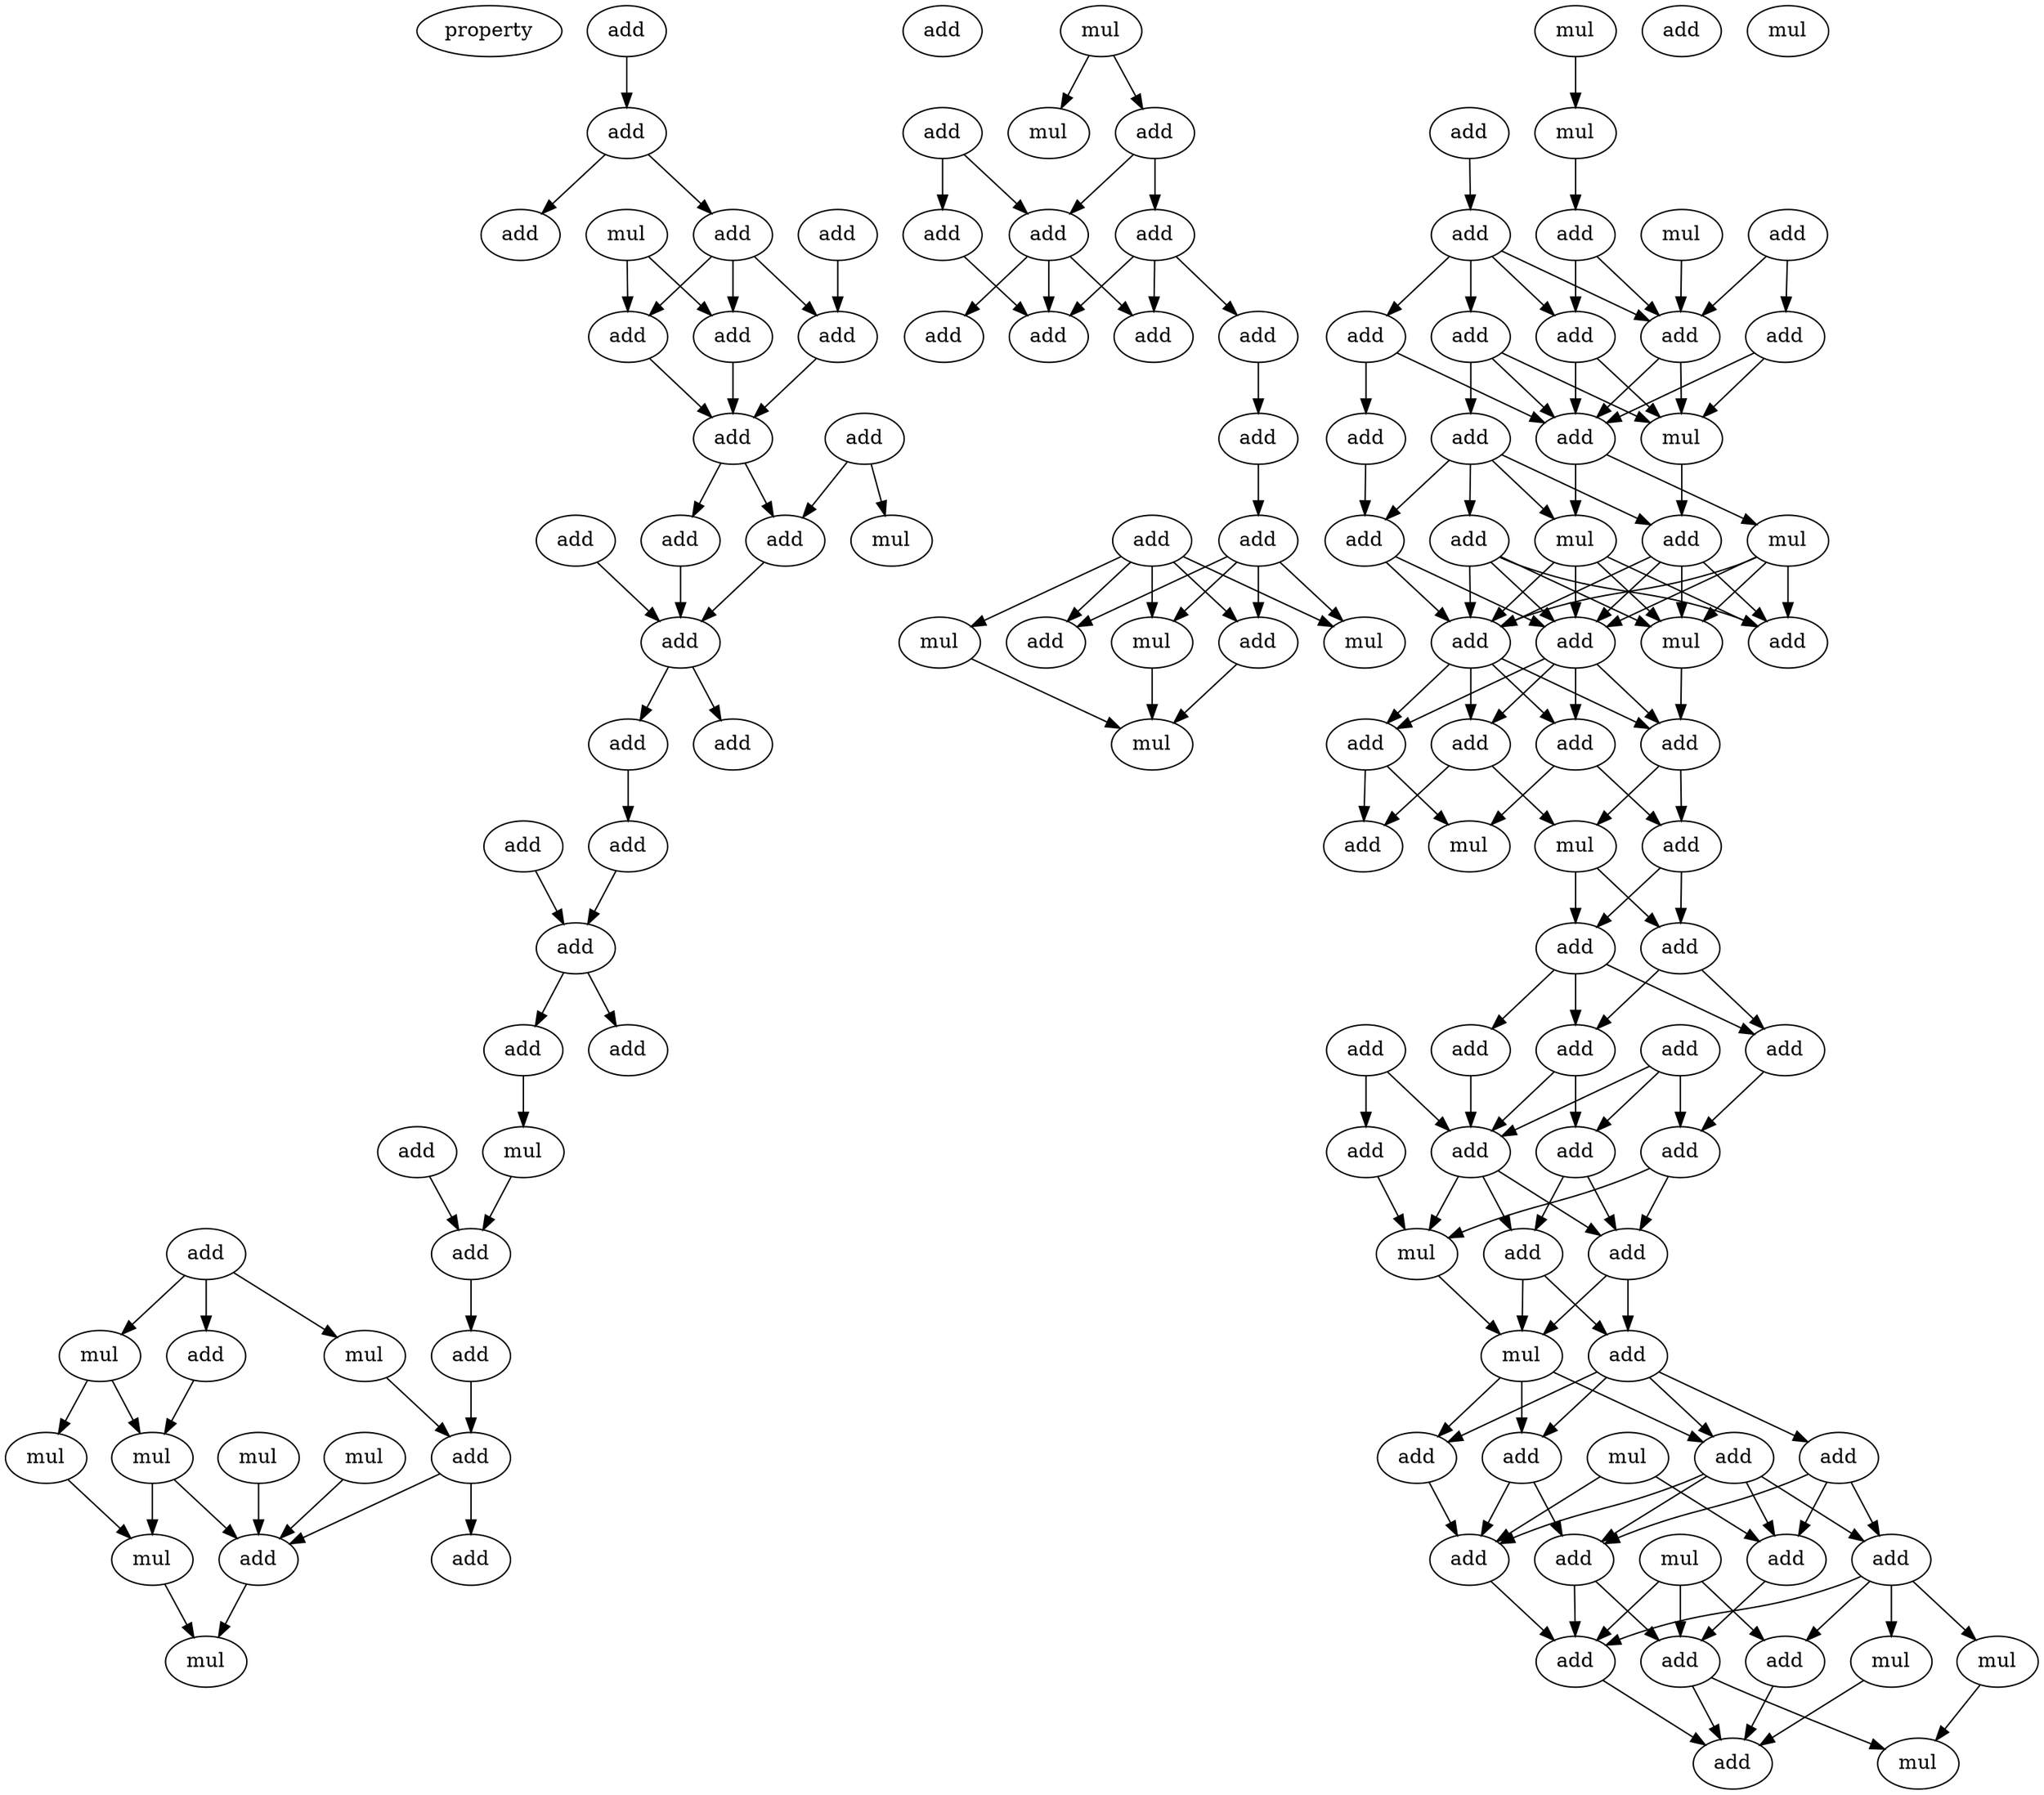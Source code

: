 digraph {
    node [fontcolor=black]
    property [mul=2,lf=1.9]
    0 [ label = add ];
    1 [ label = add ];
    2 [ label = add ];
    3 [ label = add ];
    4 [ label = add ];
    5 [ label = mul ];
    6 [ label = add ];
    7 [ label = add ];
    8 [ label = add ];
    9 [ label = add ];
    10 [ label = add ];
    11 [ label = add ];
    12 [ label = add ];
    13 [ label = mul ];
    14 [ label = add ];
    15 [ label = add ];
    16 [ label = add ];
    17 [ label = add ];
    18 [ label = add ];
    19 [ label = add ];
    20 [ label = add ];
    21 [ label = add ];
    22 [ label = add ];
    23 [ label = add ];
    24 [ label = mul ];
    25 [ label = add ];
    26 [ label = add ];
    27 [ label = mul ];
    28 [ label = add ];
    29 [ label = add ];
    30 [ label = mul ];
    31 [ label = mul ];
    32 [ label = mul ];
    33 [ label = mul ];
    34 [ label = mul ];
    35 [ label = add ];
    36 [ label = mul ];
    37 [ label = add ];
    38 [ label = add ];
    39 [ label = mul ];
    40 [ label = add ];
    41 [ label = mul ];
    42 [ label = add ];
    43 [ label = mul ];
    44 [ label = add ];
    45 [ label = add ];
    46 [ label = add ];
    47 [ label = add ];
    48 [ label = add ];
    49 [ label = add ];
    50 [ label = add ];
    51 [ label = add ];
    52 [ label = add ];
    53 [ label = add ];
    54 [ label = add ];
    55 [ label = mul ];
    56 [ label = add ];
    57 [ label = mul ];
    58 [ label = mul ];
    59 [ label = add ];
    60 [ label = mul ];
    61 [ label = mul ];
    62 [ label = mul ];
    63 [ label = add ];
    64 [ label = mul ];
    65 [ label = add ];
    66 [ label = add ];
    67 [ label = add ];
    68 [ label = add ];
    69 [ label = add ];
    70 [ label = add ];
    71 [ label = add ];
    72 [ label = add ];
    73 [ label = add ];
    74 [ label = mul ];
    75 [ label = add ];
    76 [ label = add ];
    77 [ label = mul ];
    78 [ label = mul ];
    79 [ label = add ];
    80 [ label = add ];
    81 [ label = add ];
    82 [ label = mul ];
    83 [ label = add ];
    84 [ label = add ];
    85 [ label = add ];
    86 [ label = add ];
    87 [ label = add ];
    88 [ label = add ];
    89 [ label = add ];
    90 [ label = add ];
    91 [ label = mul ];
    92 [ label = add ];
    93 [ label = add ];
    94 [ label = mul ];
    95 [ label = add ];
    96 [ label = add ];
    97 [ label = add ];
    98 [ label = add ];
    99 [ label = add ];
    100 [ label = add ];
    101 [ label = add ];
    102 [ label = add ];
    103 [ label = add ];
    104 [ label = add ];
    105 [ label = add ];
    106 [ label = mul ];
    107 [ label = add ];
    108 [ label = add ];
    109 [ label = mul ];
    110 [ label = add ];
    111 [ label = add ];
    112 [ label = add ];
    113 [ label = add ];
    114 [ label = add ];
    115 [ label = mul ];
    116 [ label = add ];
    117 [ label = mul ];
    118 [ label = add ];
    119 [ label = add ];
    120 [ label = add ];
    121 [ label = add ];
    122 [ label = mul ];
    123 [ label = mul ];
    124 [ label = add ];
    125 [ label = add ];
    126 [ label = mul ];
    127 [ label = mul ];
    128 [ label = add ];
    0 -> 1 [ name = 0 ];
    1 -> 3 [ name = 1 ];
    1 -> 4 [ name = 2 ];
    2 -> 8 [ name = 3 ];
    4 -> 6 [ name = 4 ];
    4 -> 7 [ name = 5 ];
    4 -> 8 [ name = 6 ];
    5 -> 6 [ name = 7 ];
    5 -> 7 [ name = 8 ];
    6 -> 10 [ name = 9 ];
    7 -> 10 [ name = 10 ];
    8 -> 10 [ name = 11 ];
    9 -> 12 [ name = 12 ];
    9 -> 13 [ name = 13 ];
    10 -> 12 [ name = 14 ];
    10 -> 14 [ name = 15 ];
    11 -> 15 [ name = 16 ];
    12 -> 15 [ name = 17 ];
    14 -> 15 [ name = 18 ];
    15 -> 16 [ name = 19 ];
    15 -> 17 [ name = 20 ];
    16 -> 19 [ name = 21 ];
    18 -> 20 [ name = 22 ];
    19 -> 20 [ name = 23 ];
    20 -> 21 [ name = 24 ];
    20 -> 22 [ name = 25 ];
    21 -> 24 [ name = 26 ];
    23 -> 25 [ name = 27 ];
    24 -> 25 [ name = 28 ];
    25 -> 29 [ name = 29 ];
    26 -> 27 [ name = 30 ];
    26 -> 28 [ name = 31 ];
    26 -> 30 [ name = 32 ];
    27 -> 35 [ name = 33 ];
    28 -> 34 [ name = 34 ];
    29 -> 35 [ name = 35 ];
    30 -> 31 [ name = 36 ];
    30 -> 34 [ name = 37 ];
    31 -> 36 [ name = 38 ];
    32 -> 37 [ name = 39 ];
    33 -> 37 [ name = 40 ];
    34 -> 36 [ name = 41 ];
    34 -> 37 [ name = 42 ];
    35 -> 37 [ name = 43 ];
    35 -> 38 [ name = 44 ];
    36 -> 39 [ name = 45 ];
    37 -> 39 [ name = 46 ];
    41 -> 42 [ name = 47 ];
    41 -> 43 [ name = 48 ];
    42 -> 46 [ name = 49 ];
    42 -> 47 [ name = 50 ];
    44 -> 45 [ name = 51 ];
    44 -> 46 [ name = 52 ];
    45 -> 50 [ name = 53 ];
    46 -> 49 [ name = 54 ];
    46 -> 50 [ name = 55 ];
    46 -> 51 [ name = 56 ];
    47 -> 48 [ name = 57 ];
    47 -> 50 [ name = 58 ];
    47 -> 51 [ name = 59 ];
    48 -> 52 [ name = 60 ];
    52 -> 53 [ name = 61 ];
    53 -> 55 [ name = 62 ];
    53 -> 56 [ name = 63 ];
    53 -> 57 [ name = 64 ];
    53 -> 59 [ name = 65 ];
    54 -> 55 [ name = 66 ];
    54 -> 56 [ name = 67 ];
    54 -> 57 [ name = 68 ];
    54 -> 58 [ name = 69 ];
    54 -> 59 [ name = 70 ];
    57 -> 60 [ name = 71 ];
    58 -> 60 [ name = 72 ];
    59 -> 60 [ name = 73 ];
    61 -> 62 [ name = 74 ];
    62 -> 65 [ name = 75 ];
    63 -> 67 [ name = 76 ];
    64 -> 72 [ name = 77 ];
    65 -> 68 [ name = 78 ];
    65 -> 72 [ name = 79 ];
    66 -> 69 [ name = 80 ];
    66 -> 72 [ name = 81 ];
    67 -> 68 [ name = 82 ];
    67 -> 70 [ name = 83 ];
    67 -> 71 [ name = 84 ];
    67 -> 72 [ name = 85 ];
    68 -> 74 [ name = 86 ];
    68 -> 76 [ name = 87 ];
    69 -> 74 [ name = 88 ];
    69 -> 76 [ name = 89 ];
    70 -> 74 [ name = 90 ];
    70 -> 75 [ name = 91 ];
    70 -> 76 [ name = 92 ];
    71 -> 73 [ name = 93 ];
    71 -> 76 [ name = 94 ];
    72 -> 74 [ name = 95 ];
    72 -> 76 [ name = 96 ];
    73 -> 79 [ name = 97 ];
    74 -> 80 [ name = 98 ];
    75 -> 77 [ name = 99 ];
    75 -> 79 [ name = 100 ];
    75 -> 80 [ name = 101 ];
    75 -> 81 [ name = 102 ];
    76 -> 77 [ name = 103 ];
    76 -> 78 [ name = 104 ];
    77 -> 82 [ name = 105 ];
    77 -> 83 [ name = 106 ];
    77 -> 84 [ name = 107 ];
    77 -> 85 [ name = 108 ];
    78 -> 82 [ name = 109 ];
    78 -> 83 [ name = 110 ];
    78 -> 84 [ name = 111 ];
    78 -> 85 [ name = 112 ];
    79 -> 83 [ name = 113 ];
    79 -> 85 [ name = 114 ];
    80 -> 82 [ name = 115 ];
    80 -> 83 [ name = 116 ];
    80 -> 84 [ name = 117 ];
    80 -> 85 [ name = 118 ];
    81 -> 82 [ name = 119 ];
    81 -> 83 [ name = 120 ];
    81 -> 84 [ name = 121 ];
    81 -> 85 [ name = 122 ];
    82 -> 87 [ name = 123 ];
    83 -> 86 [ name = 124 ];
    83 -> 87 [ name = 125 ];
    83 -> 88 [ name = 126 ];
    83 -> 89 [ name = 127 ];
    85 -> 86 [ name = 128 ];
    85 -> 87 [ name = 129 ];
    85 -> 88 [ name = 130 ];
    85 -> 89 [ name = 131 ];
    86 -> 91 [ name = 132 ];
    86 -> 92 [ name = 133 ];
    87 -> 91 [ name = 134 ];
    87 -> 93 [ name = 135 ];
    88 -> 92 [ name = 136 ];
    88 -> 94 [ name = 137 ];
    89 -> 93 [ name = 138 ];
    89 -> 94 [ name = 139 ];
    91 -> 95 [ name = 140 ];
    91 -> 96 [ name = 141 ];
    93 -> 95 [ name = 142 ];
    93 -> 96 [ name = 143 ];
    95 -> 98 [ name = 144 ];
    95 -> 100 [ name = 145 ];
    96 -> 97 [ name = 146 ];
    96 -> 98 [ name = 147 ];
    96 -> 100 [ name = 148 ];
    97 -> 105 [ name = 149 ];
    98 -> 102 [ name = 150 ];
    99 -> 102 [ name = 151 ];
    99 -> 104 [ name = 152 ];
    99 -> 105 [ name = 153 ];
    100 -> 104 [ name = 154 ];
    100 -> 105 [ name = 155 ];
    101 -> 103 [ name = 156 ];
    101 -> 105 [ name = 157 ];
    102 -> 106 [ name = 158 ];
    102 -> 107 [ name = 159 ];
    103 -> 106 [ name = 160 ];
    104 -> 107 [ name = 161 ];
    104 -> 108 [ name = 162 ];
    105 -> 106 [ name = 163 ];
    105 -> 107 [ name = 164 ];
    105 -> 108 [ name = 165 ];
    106 -> 109 [ name = 166 ];
    107 -> 109 [ name = 167 ];
    107 -> 110 [ name = 168 ];
    108 -> 109 [ name = 169 ];
    108 -> 110 [ name = 170 ];
    109 -> 112 [ name = 171 ];
    109 -> 113 [ name = 172 ];
    109 -> 114 [ name = 173 ];
    110 -> 111 [ name = 174 ];
    110 -> 112 [ name = 175 ];
    110 -> 113 [ name = 176 ];
    110 -> 114 [ name = 177 ];
    111 -> 118 [ name = 178 ];
    111 -> 119 [ name = 179 ];
    111 -> 120 [ name = 180 ];
    112 -> 116 [ name = 181 ];
    112 -> 118 [ name = 182 ];
    112 -> 119 [ name = 183 ];
    112 -> 120 [ name = 184 ];
    113 -> 116 [ name = 185 ];
    113 -> 120 [ name = 186 ];
    114 -> 116 [ name = 187 ];
    115 -> 116 [ name = 188 ];
    115 -> 119 [ name = 189 ];
    116 -> 125 [ name = 190 ];
    117 -> 121 [ name = 191 ];
    117 -> 124 [ name = 192 ];
    117 -> 125 [ name = 193 ];
    118 -> 121 [ name = 194 ];
    118 -> 122 [ name = 195 ];
    118 -> 123 [ name = 196 ];
    118 -> 125 [ name = 197 ];
    119 -> 124 [ name = 198 ];
    120 -> 124 [ name = 199 ];
    120 -> 125 [ name = 200 ];
    121 -> 128 [ name = 201 ];
    122 -> 128 [ name = 202 ];
    123 -> 127 [ name = 203 ];
    124 -> 127 [ name = 204 ];
    124 -> 128 [ name = 205 ];
    125 -> 128 [ name = 206 ];
}
